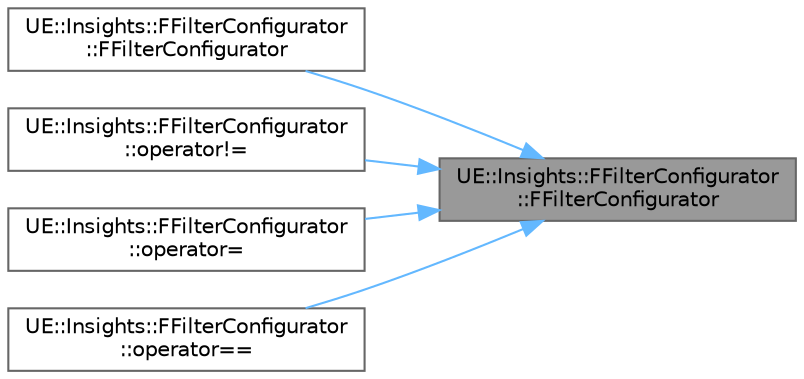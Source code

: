 digraph "UE::Insights::FFilterConfigurator::FFilterConfigurator"
{
 // INTERACTIVE_SVG=YES
 // LATEX_PDF_SIZE
  bgcolor="transparent";
  edge [fontname=Helvetica,fontsize=10,labelfontname=Helvetica,labelfontsize=10];
  node [fontname=Helvetica,fontsize=10,shape=box,height=0.2,width=0.4];
  rankdir="RL";
  Node1 [id="Node000001",label="UE::Insights::FFilterConfigurator\l::FFilterConfigurator",height=0.2,width=0.4,color="gray40", fillcolor="grey60", style="filled", fontcolor="black",tooltip=" "];
  Node1 -> Node2 [id="edge1_Node000001_Node000002",dir="back",color="steelblue1",style="solid",tooltip=" "];
  Node2 [id="Node000002",label="UE::Insights::FFilterConfigurator\l::FFilterConfigurator",height=0.2,width=0.4,color="grey40", fillcolor="white", style="filled",URL="$d3/dc2/classUE_1_1Insights_1_1FFilterConfigurator.html#a8c40034a985e6741b2e104cd3107dfc2",tooltip=" "];
  Node1 -> Node3 [id="edge2_Node000001_Node000003",dir="back",color="steelblue1",style="solid",tooltip=" "];
  Node3 [id="Node000003",label="UE::Insights::FFilterConfigurator\l::operator!=",height=0.2,width=0.4,color="grey40", fillcolor="white", style="filled",URL="$d3/dc2/classUE_1_1Insights_1_1FFilterConfigurator.html#a5d22d18a19ef3a235b6a696d44ab5c79",tooltip=" "];
  Node1 -> Node4 [id="edge3_Node000001_Node000004",dir="back",color="steelblue1",style="solid",tooltip=" "];
  Node4 [id="Node000004",label="UE::Insights::FFilterConfigurator\l::operator=",height=0.2,width=0.4,color="grey40", fillcolor="white", style="filled",URL="$d3/dc2/classUE_1_1Insights_1_1FFilterConfigurator.html#a4c76300acc6b2f9fe3f98587f976f9ab",tooltip=" "];
  Node1 -> Node5 [id="edge4_Node000001_Node000005",dir="back",color="steelblue1",style="solid",tooltip=" "];
  Node5 [id="Node000005",label="UE::Insights::FFilterConfigurator\l::operator==",height=0.2,width=0.4,color="grey40", fillcolor="white", style="filled",URL="$d3/dc2/classUE_1_1Insights_1_1FFilterConfigurator.html#ae0b5338e01f38509a088f8cbe3759279",tooltip=" "];
}
